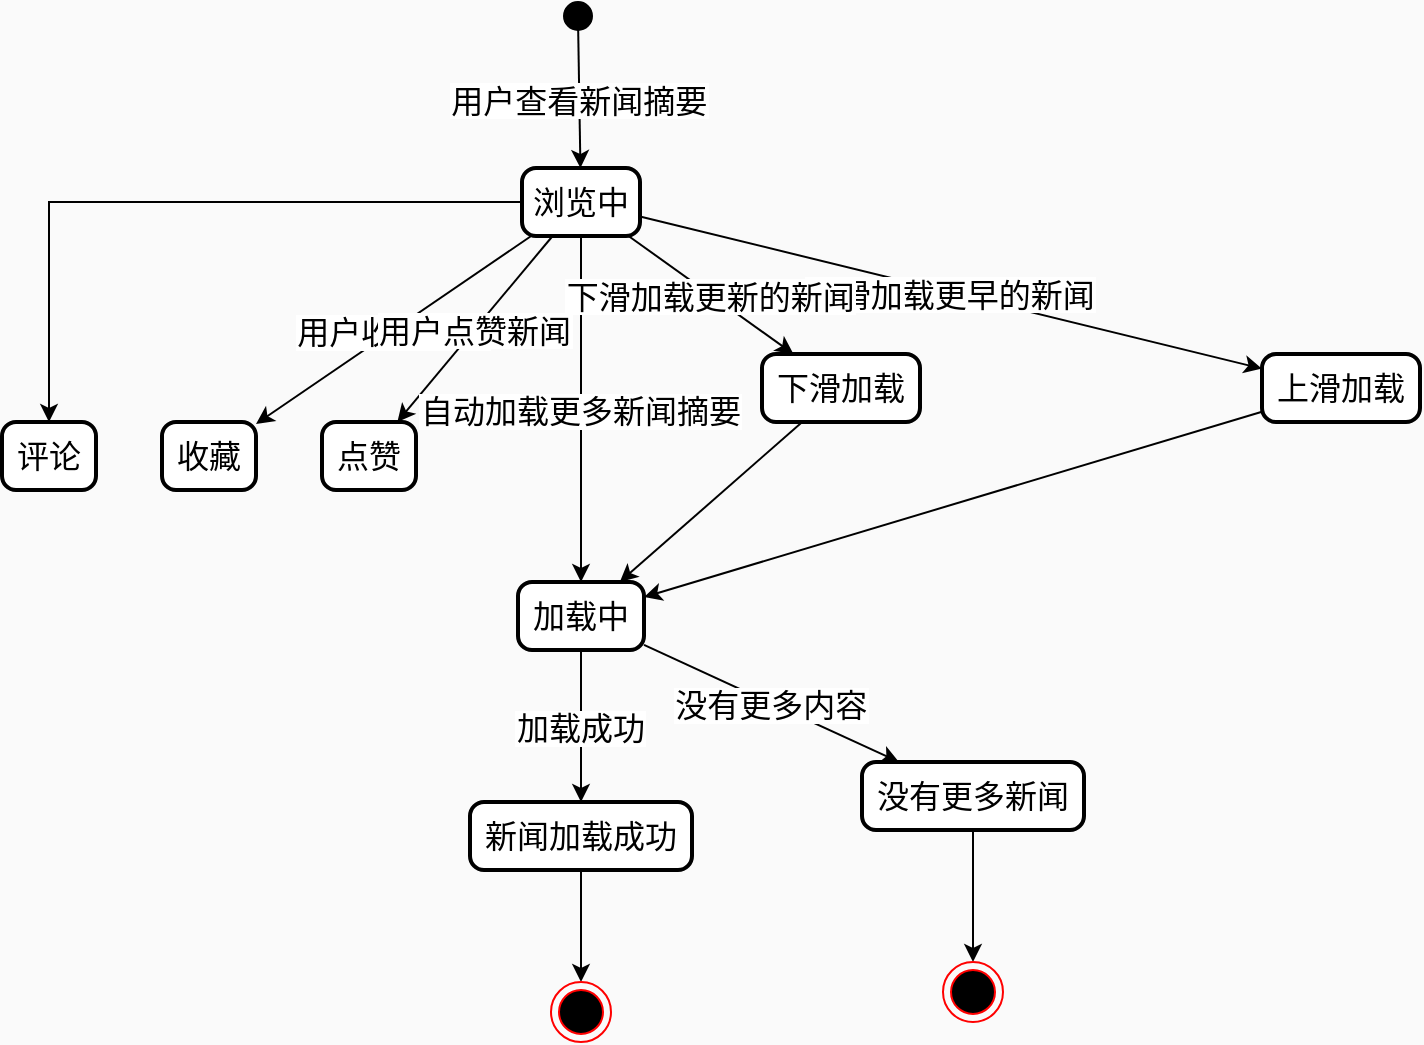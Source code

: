 <mxfile version="24.8.1">
  <diagram name="第 1 页" id="Qx8_TehKtRcaW05LyedT">
    <mxGraphModel dx="1051" dy="784" grid="1" gridSize="10" guides="1" tooltips="1" connect="1" arrows="1" fold="1" page="1" pageScale="1" pageWidth="827" pageHeight="1169" background="#fafafa" math="0" shadow="0">
      <root>
        <mxCell id="0" />
        <mxCell id="1" parent="0" />
        <mxCell id="Hv6pYokV6v08FncZE2Oc-28" value="" style="ellipse;fillColor=strokeColor;fontSize=16;" parent="1" vertex="1">
          <mxGeometry x="291" y="20" width="14" height="14" as="geometry" />
        </mxCell>
        <mxCell id="Hv6pYokV6v08FncZE2Oc-55" style="edgeStyle=orthogonalEdgeStyle;rounded=0;orthogonalLoop=1;jettySize=auto;html=1;entryDx=0;entryDy=0;fontSize=16;" parent="1" source="Hv6pYokV6v08FncZE2Oc-29" target="Hv6pYokV6v08FncZE2Oc-48" edge="1">
          <mxGeometry relative="1" as="geometry" />
        </mxCell>
        <mxCell id="Hv6pYokV6v08FncZE2Oc-29" value="浏览中" style="rounded=1;absoluteArcSize=1;arcSize=14;whiteSpace=wrap;strokeWidth=2;fontSize=16;" parent="1" vertex="1">
          <mxGeometry x="270" y="103" width="59" height="34" as="geometry" />
        </mxCell>
        <mxCell id="Hv6pYokV6v08FncZE2Oc-30" value="收藏" style="rounded=1;absoluteArcSize=1;arcSize=14;whiteSpace=wrap;strokeWidth=2;fontSize=16;" parent="1" vertex="1">
          <mxGeometry x="90" y="230" width="47" height="34" as="geometry" />
        </mxCell>
        <mxCell id="Hv6pYokV6v08FncZE2Oc-31" value="点赞" style="rounded=1;absoluteArcSize=1;arcSize=14;whiteSpace=wrap;strokeWidth=2;fontSize=16;" parent="1" vertex="1">
          <mxGeometry x="170" y="230" width="47" height="34" as="geometry" />
        </mxCell>
        <mxCell id="Hv6pYokV6v08FncZE2Oc-32" value="加载中" style="rounded=1;absoluteArcSize=1;arcSize=14;whiteSpace=wrap;strokeWidth=2;fontSize=16;" parent="1" vertex="1">
          <mxGeometry x="268" y="310" width="63" height="34" as="geometry" />
        </mxCell>
        <mxCell id="S5zXRO4CRQ_wonyEs-CC-3" style="edgeStyle=orthogonalEdgeStyle;rounded=0;orthogonalLoop=1;jettySize=auto;html=1;fontSize=16;" edge="1" parent="1" source="Hv6pYokV6v08FncZE2Oc-33" target="S5zXRO4CRQ_wonyEs-CC-2">
          <mxGeometry relative="1" as="geometry" />
        </mxCell>
        <mxCell id="Hv6pYokV6v08FncZE2Oc-33" value="新闻加载成功" style="rounded=1;absoluteArcSize=1;arcSize=14;whiteSpace=wrap;strokeWidth=2;fontSize=16;" parent="1" vertex="1">
          <mxGeometry x="244" y="420" width="111" height="34" as="geometry" />
        </mxCell>
        <mxCell id="S5zXRO4CRQ_wonyEs-CC-6" style="edgeStyle=orthogonalEdgeStyle;rounded=0;orthogonalLoop=1;jettySize=auto;html=1;" edge="1" parent="1" source="Hv6pYokV6v08FncZE2Oc-34" target="S5zXRO4CRQ_wonyEs-CC-5">
          <mxGeometry relative="1" as="geometry" />
        </mxCell>
        <mxCell id="Hv6pYokV6v08FncZE2Oc-34" value="没有更多新闻" style="rounded=1;absoluteArcSize=1;arcSize=14;whiteSpace=wrap;strokeWidth=2;fontSize=16;" parent="1" vertex="1">
          <mxGeometry x="440" y="400" width="111" height="34" as="geometry" />
        </mxCell>
        <mxCell id="Hv6pYokV6v08FncZE2Oc-35" value="上滑加载" style="rounded=1;absoluteArcSize=1;arcSize=14;whiteSpace=wrap;strokeWidth=2;fontSize=16;" parent="1" vertex="1">
          <mxGeometry x="640" y="196" width="79" height="34" as="geometry" />
        </mxCell>
        <mxCell id="Hv6pYokV6v08FncZE2Oc-36" value="下滑加载" style="rounded=1;absoluteArcSize=1;arcSize=14;whiteSpace=wrap;strokeWidth=2;fontSize=16;" parent="1" vertex="1">
          <mxGeometry x="390" y="196" width="79" height="34" as="geometry" />
        </mxCell>
        <mxCell id="Hv6pYokV6v08FncZE2Oc-37" value="用户查看新闻摘要" style="curved=1;startArrow=none;;rounded=0;fontSize=16;" parent="1" source="Hv6pYokV6v08FncZE2Oc-28" target="Hv6pYokV6v08FncZE2Oc-29" edge="1">
          <mxGeometry relative="1" as="geometry" />
        </mxCell>
        <mxCell id="Hv6pYokV6v08FncZE2Oc-38" value="用户收藏新闻" style="curved=1;startArrow=none;;rounded=0;fontSize=16;" parent="1" source="Hv6pYokV6v08FncZE2Oc-29" target="Hv6pYokV6v08FncZE2Oc-30" edge="1">
          <mxGeometry relative="1" as="geometry" />
        </mxCell>
        <mxCell id="Hv6pYokV6v08FncZE2Oc-39" value="用户点赞新闻" style="curved=1;startArrow=none;;rounded=0;fontSize=16;" parent="1" source="Hv6pYokV6v08FncZE2Oc-29" target="Hv6pYokV6v08FncZE2Oc-31" edge="1">
          <mxGeometry relative="1" as="geometry" />
        </mxCell>
        <mxCell id="Hv6pYokV6v08FncZE2Oc-40" value="自动加载更多新闻摘要" style="curved=1;startArrow=none;;rounded=0;fontSize=16;" parent="1" source="Hv6pYokV6v08FncZE2Oc-29" target="Hv6pYokV6v08FncZE2Oc-32" edge="1">
          <mxGeometry relative="1" as="geometry" />
        </mxCell>
        <mxCell id="Hv6pYokV6v08FncZE2Oc-41" value="加载成功" style="curved=1;startArrow=none;;rounded=0;fontSize=16;" parent="1" source="Hv6pYokV6v08FncZE2Oc-32" target="Hv6pYokV6v08FncZE2Oc-33" edge="1">
          <mxGeometry relative="1" as="geometry" />
        </mxCell>
        <mxCell id="Hv6pYokV6v08FncZE2Oc-42" value="没有更多内容" style="curved=1;startArrow=none;;rounded=0;fontSize=16;" parent="1" source="Hv6pYokV6v08FncZE2Oc-32" target="Hv6pYokV6v08FncZE2Oc-34" edge="1">
          <mxGeometry relative="1" as="geometry" />
        </mxCell>
        <mxCell id="Hv6pYokV6v08FncZE2Oc-43" value="上滑加载更早的新闻" style="curved=1;startArrow=none;;rounded=0;fontSize=16;" parent="1" source="Hv6pYokV6v08FncZE2Oc-29" target="Hv6pYokV6v08FncZE2Oc-35" edge="1">
          <mxGeometry relative="1" as="geometry" />
        </mxCell>
        <mxCell id="Hv6pYokV6v08FncZE2Oc-44" value="" style="curved=1;startArrow=none;;rounded=0;fontSize=16;" parent="1" source="Hv6pYokV6v08FncZE2Oc-35" target="Hv6pYokV6v08FncZE2Oc-32" edge="1">
          <mxGeometry relative="1" as="geometry" />
        </mxCell>
        <mxCell id="Hv6pYokV6v08FncZE2Oc-45" value="下滑加载更新的新闻" style="curved=1;startArrow=none;;rounded=0;fontSize=16;" parent="1" source="Hv6pYokV6v08FncZE2Oc-29" target="Hv6pYokV6v08FncZE2Oc-36" edge="1">
          <mxGeometry relative="1" as="geometry" />
        </mxCell>
        <mxCell id="Hv6pYokV6v08FncZE2Oc-46" value="" style="curved=1;startArrow=none;;rounded=0;fontSize=16;" parent="1" source="Hv6pYokV6v08FncZE2Oc-36" target="Hv6pYokV6v08FncZE2Oc-32" edge="1">
          <mxGeometry relative="1" as="geometry" />
        </mxCell>
        <mxCell id="Hv6pYokV6v08FncZE2Oc-48" value="评论" style="rounded=1;absoluteArcSize=1;arcSize=14;whiteSpace=wrap;strokeWidth=2;fontSize=16;" parent="1" vertex="1">
          <mxGeometry x="10" y="230" width="47" height="34" as="geometry" />
        </mxCell>
        <mxCell id="S5zXRO4CRQ_wonyEs-CC-2" value="" style="ellipse;html=1;shape=endState;fillColor=#000000;strokeColor=#ff0000;fontSize=16;" vertex="1" parent="1">
          <mxGeometry x="284.5" y="510" width="30" height="30" as="geometry" />
        </mxCell>
        <mxCell id="S5zXRO4CRQ_wonyEs-CC-5" value="" style="ellipse;html=1;shape=endState;fillColor=#000000;strokeColor=#ff0000;fontSize=16;" vertex="1" parent="1">
          <mxGeometry x="480.5" y="500" width="30" height="30" as="geometry" />
        </mxCell>
      </root>
    </mxGraphModel>
  </diagram>
</mxfile>
